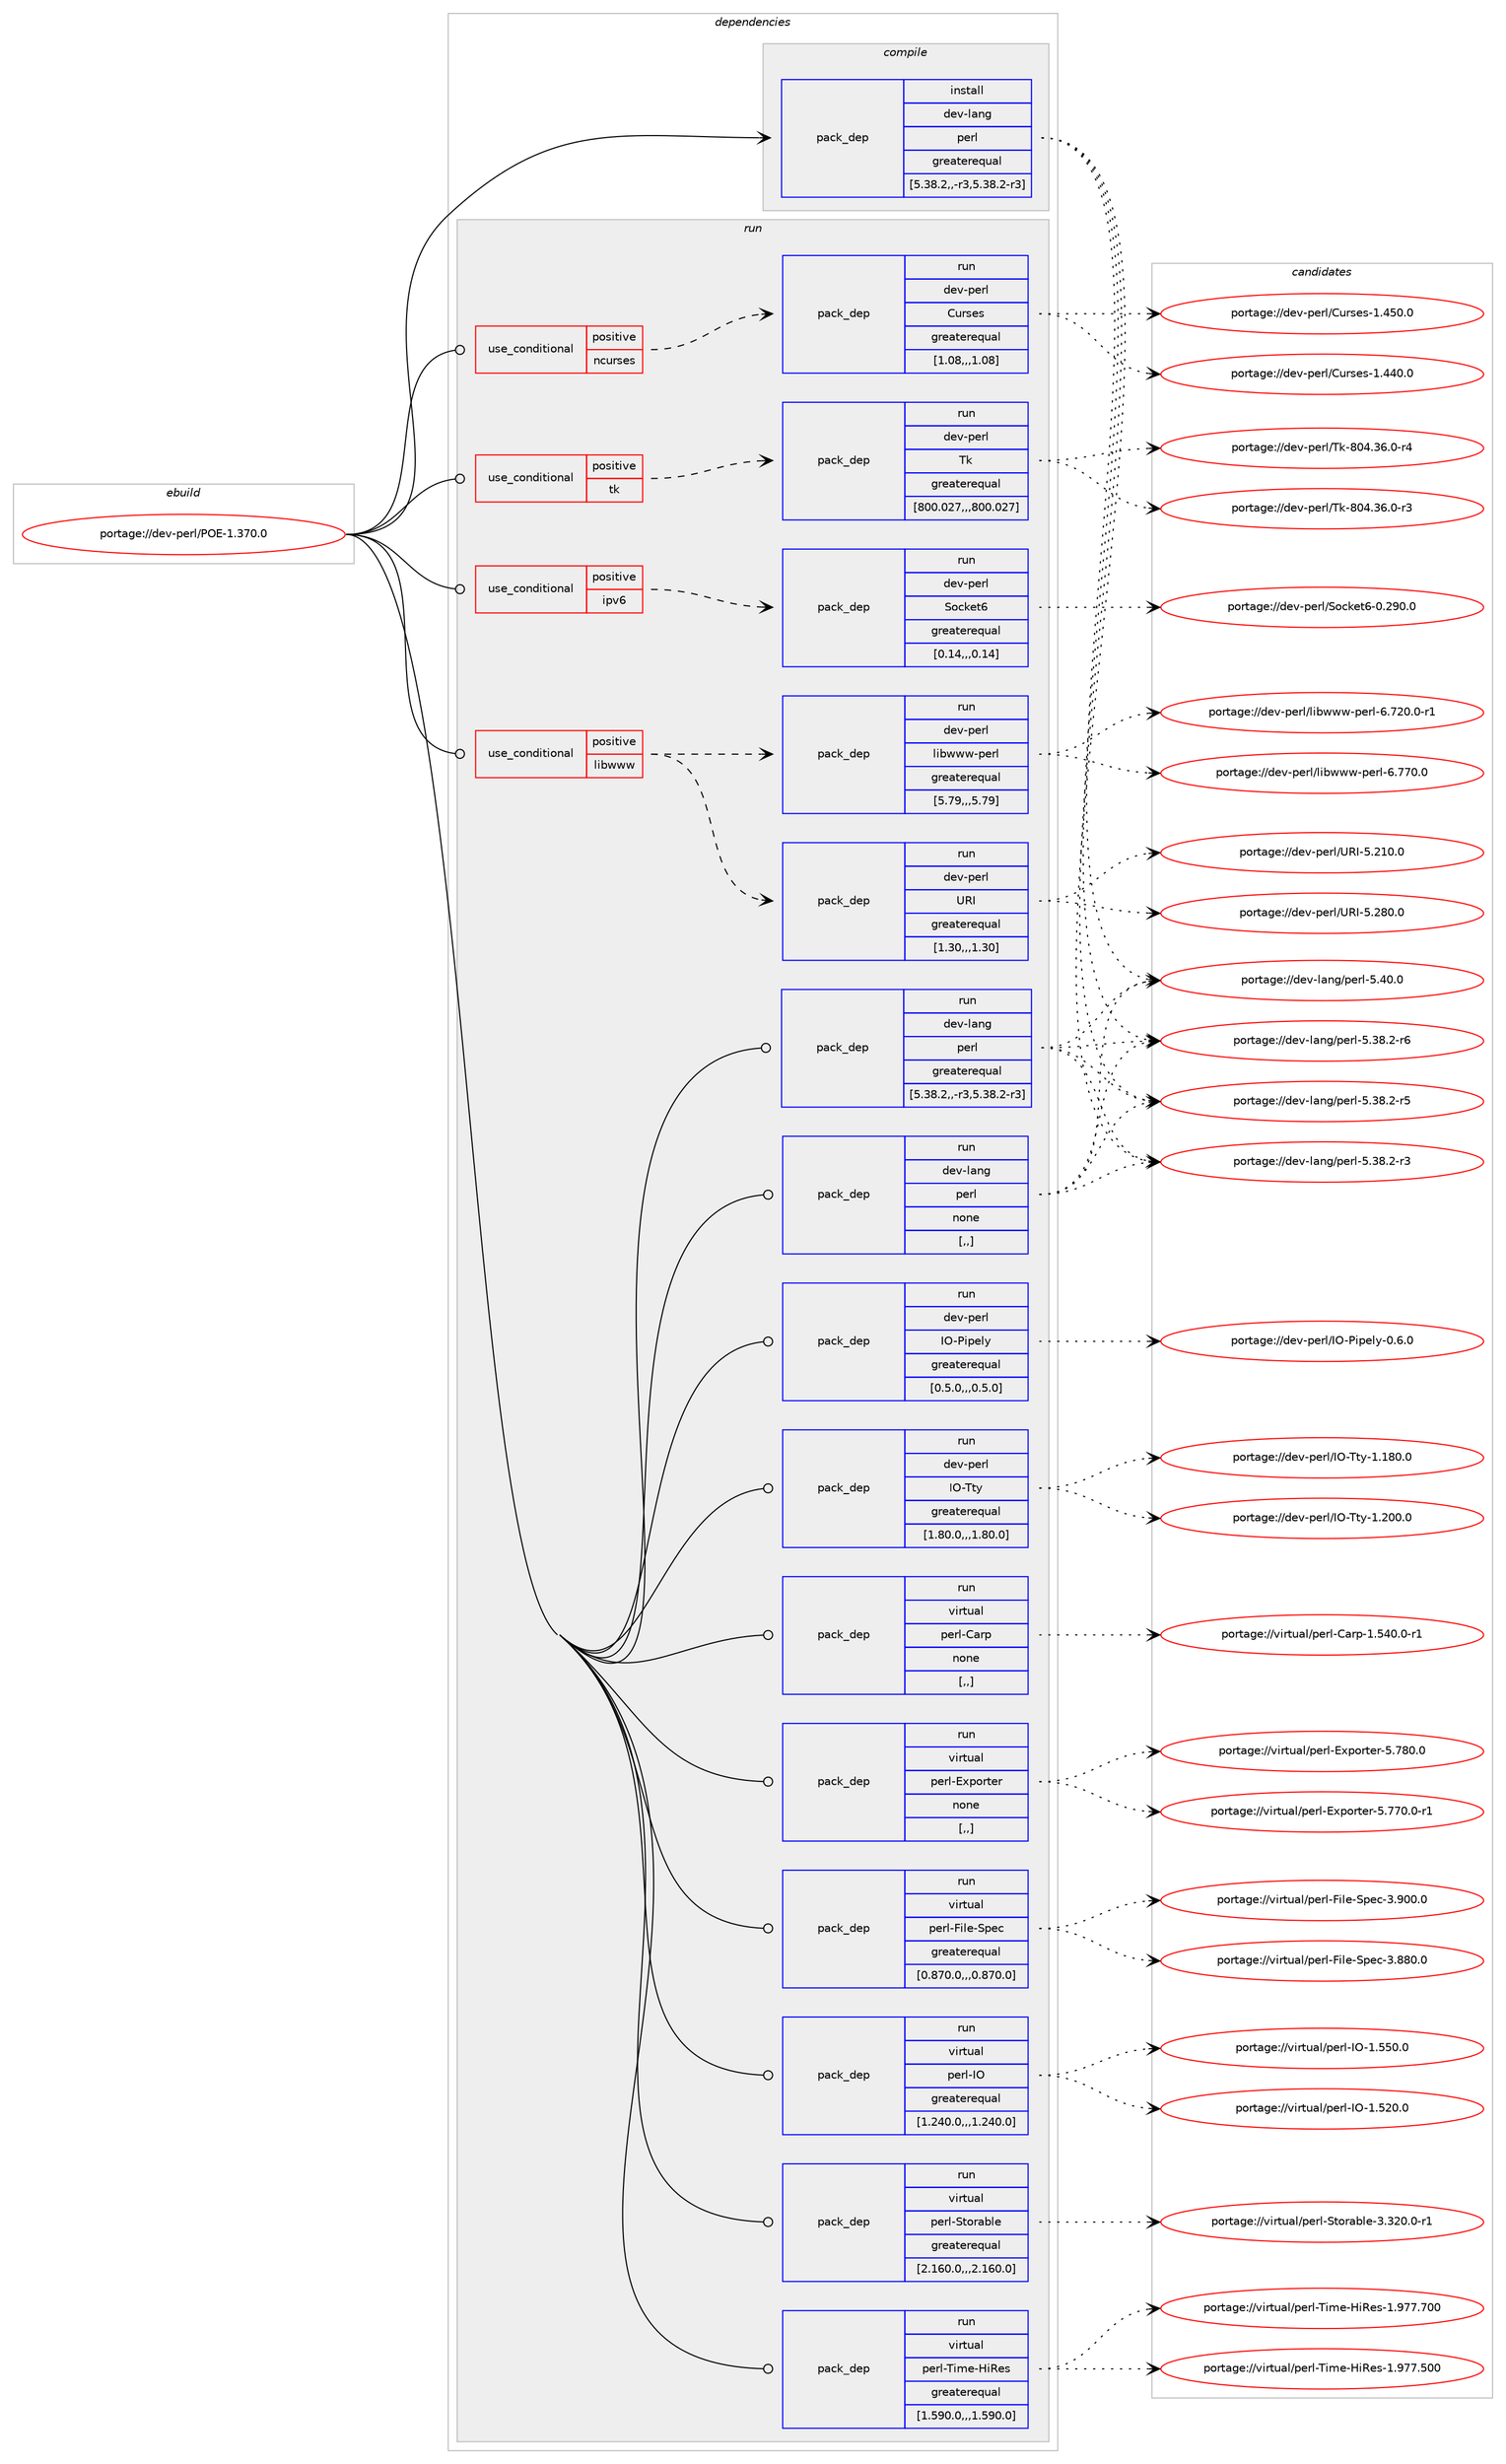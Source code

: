 digraph prolog {

# *************
# Graph options
# *************

newrank=true;
concentrate=true;
compound=true;
graph [rankdir=LR,fontname=Helvetica,fontsize=10,ranksep=1.5];#, ranksep=2.5, nodesep=0.2];
edge  [arrowhead=vee];
node  [fontname=Helvetica,fontsize=10];

# **********
# The ebuild
# **********

subgraph cluster_leftcol {
color=gray;
label=<<i>ebuild</i>>;
id [label="portage://dev-perl/POE-1.370.0", color=red, width=4, href="../dev-perl/POE-1.370.0.svg"];
}

# ****************
# The dependencies
# ****************

subgraph cluster_midcol {
color=gray;
label=<<i>dependencies</i>>;
subgraph cluster_compile {
fillcolor="#eeeeee";
style=filled;
label=<<i>compile</i>>;
subgraph pack103722 {
dependency134928 [label=<<TABLE BORDER="0" CELLBORDER="1" CELLSPACING="0" CELLPADDING="4" WIDTH="220"><TR><TD ROWSPAN="6" CELLPADDING="30">pack_dep</TD></TR><TR><TD WIDTH="110">install</TD></TR><TR><TD>dev-lang</TD></TR><TR><TD>perl</TD></TR><TR><TD>greaterequal</TD></TR><TR><TD>[5.38.2,,-r3,5.38.2-r3]</TD></TR></TABLE>>, shape=none, color=blue];
}
id:e -> dependency134928:w [weight=20,style="solid",arrowhead="vee"];
}
subgraph cluster_compileandrun {
fillcolor="#eeeeee";
style=filled;
label=<<i>compile and run</i>>;
}
subgraph cluster_run {
fillcolor="#eeeeee";
style=filled;
label=<<i>run</i>>;
subgraph cond29973 {
dependency134929 [label=<<TABLE BORDER="0" CELLBORDER="1" CELLSPACING="0" CELLPADDING="4"><TR><TD ROWSPAN="3" CELLPADDING="10">use_conditional</TD></TR><TR><TD>positive</TD></TR><TR><TD>ipv6</TD></TR></TABLE>>, shape=none, color=red];
subgraph pack103723 {
dependency134930 [label=<<TABLE BORDER="0" CELLBORDER="1" CELLSPACING="0" CELLPADDING="4" WIDTH="220"><TR><TD ROWSPAN="6" CELLPADDING="30">pack_dep</TD></TR><TR><TD WIDTH="110">run</TD></TR><TR><TD>dev-perl</TD></TR><TR><TD>Socket6</TD></TR><TR><TD>greaterequal</TD></TR><TR><TD>[0.14,,,0.14]</TD></TR></TABLE>>, shape=none, color=blue];
}
dependency134929:e -> dependency134930:w [weight=20,style="dashed",arrowhead="vee"];
}
id:e -> dependency134929:w [weight=20,style="solid",arrowhead="odot"];
subgraph cond29974 {
dependency134931 [label=<<TABLE BORDER="0" CELLBORDER="1" CELLSPACING="0" CELLPADDING="4"><TR><TD ROWSPAN="3" CELLPADDING="10">use_conditional</TD></TR><TR><TD>positive</TD></TR><TR><TD>libwww</TD></TR></TABLE>>, shape=none, color=red];
subgraph pack103724 {
dependency134932 [label=<<TABLE BORDER="0" CELLBORDER="1" CELLSPACING="0" CELLPADDING="4" WIDTH="220"><TR><TD ROWSPAN="6" CELLPADDING="30">pack_dep</TD></TR><TR><TD WIDTH="110">run</TD></TR><TR><TD>dev-perl</TD></TR><TR><TD>libwww-perl</TD></TR><TR><TD>greaterequal</TD></TR><TR><TD>[5.79,,,5.79]</TD></TR></TABLE>>, shape=none, color=blue];
}
dependency134931:e -> dependency134932:w [weight=20,style="dashed",arrowhead="vee"];
subgraph pack103725 {
dependency134933 [label=<<TABLE BORDER="0" CELLBORDER="1" CELLSPACING="0" CELLPADDING="4" WIDTH="220"><TR><TD ROWSPAN="6" CELLPADDING="30">pack_dep</TD></TR><TR><TD WIDTH="110">run</TD></TR><TR><TD>dev-perl</TD></TR><TR><TD>URI</TD></TR><TR><TD>greaterequal</TD></TR><TR><TD>[1.30,,,1.30]</TD></TR></TABLE>>, shape=none, color=blue];
}
dependency134931:e -> dependency134933:w [weight=20,style="dashed",arrowhead="vee"];
}
id:e -> dependency134931:w [weight=20,style="solid",arrowhead="odot"];
subgraph cond29975 {
dependency134934 [label=<<TABLE BORDER="0" CELLBORDER="1" CELLSPACING="0" CELLPADDING="4"><TR><TD ROWSPAN="3" CELLPADDING="10">use_conditional</TD></TR><TR><TD>positive</TD></TR><TR><TD>ncurses</TD></TR></TABLE>>, shape=none, color=red];
subgraph pack103726 {
dependency134935 [label=<<TABLE BORDER="0" CELLBORDER="1" CELLSPACING="0" CELLPADDING="4" WIDTH="220"><TR><TD ROWSPAN="6" CELLPADDING="30">pack_dep</TD></TR><TR><TD WIDTH="110">run</TD></TR><TR><TD>dev-perl</TD></TR><TR><TD>Curses</TD></TR><TR><TD>greaterequal</TD></TR><TR><TD>[1.08,,,1.08]</TD></TR></TABLE>>, shape=none, color=blue];
}
dependency134934:e -> dependency134935:w [weight=20,style="dashed",arrowhead="vee"];
}
id:e -> dependency134934:w [weight=20,style="solid",arrowhead="odot"];
subgraph cond29976 {
dependency134936 [label=<<TABLE BORDER="0" CELLBORDER="1" CELLSPACING="0" CELLPADDING="4"><TR><TD ROWSPAN="3" CELLPADDING="10">use_conditional</TD></TR><TR><TD>positive</TD></TR><TR><TD>tk</TD></TR></TABLE>>, shape=none, color=red];
subgraph pack103727 {
dependency134937 [label=<<TABLE BORDER="0" CELLBORDER="1" CELLSPACING="0" CELLPADDING="4" WIDTH="220"><TR><TD ROWSPAN="6" CELLPADDING="30">pack_dep</TD></TR><TR><TD WIDTH="110">run</TD></TR><TR><TD>dev-perl</TD></TR><TR><TD>Tk</TD></TR><TR><TD>greaterequal</TD></TR><TR><TD>[800.027,,,800.027]</TD></TR></TABLE>>, shape=none, color=blue];
}
dependency134936:e -> dependency134937:w [weight=20,style="dashed",arrowhead="vee"];
}
id:e -> dependency134936:w [weight=20,style="solid",arrowhead="odot"];
subgraph pack103728 {
dependency134938 [label=<<TABLE BORDER="0" CELLBORDER="1" CELLSPACING="0" CELLPADDING="4" WIDTH="220"><TR><TD ROWSPAN="6" CELLPADDING="30">pack_dep</TD></TR><TR><TD WIDTH="110">run</TD></TR><TR><TD>dev-lang</TD></TR><TR><TD>perl</TD></TR><TR><TD>greaterequal</TD></TR><TR><TD>[5.38.2,,-r3,5.38.2-r3]</TD></TR></TABLE>>, shape=none, color=blue];
}
id:e -> dependency134938:w [weight=20,style="solid",arrowhead="odot"];
subgraph pack103729 {
dependency134939 [label=<<TABLE BORDER="0" CELLBORDER="1" CELLSPACING="0" CELLPADDING="4" WIDTH="220"><TR><TD ROWSPAN="6" CELLPADDING="30">pack_dep</TD></TR><TR><TD WIDTH="110">run</TD></TR><TR><TD>dev-lang</TD></TR><TR><TD>perl</TD></TR><TR><TD>none</TD></TR><TR><TD>[,,]</TD></TR></TABLE>>, shape=none, color=blue];
}
id:e -> dependency134939:w [weight=20,style="solid",arrowhead="odot"];
subgraph pack103730 {
dependency134940 [label=<<TABLE BORDER="0" CELLBORDER="1" CELLSPACING="0" CELLPADDING="4" WIDTH="220"><TR><TD ROWSPAN="6" CELLPADDING="30">pack_dep</TD></TR><TR><TD WIDTH="110">run</TD></TR><TR><TD>dev-perl</TD></TR><TR><TD>IO-Pipely</TD></TR><TR><TD>greaterequal</TD></TR><TR><TD>[0.5.0,,,0.5.0]</TD></TR></TABLE>>, shape=none, color=blue];
}
id:e -> dependency134940:w [weight=20,style="solid",arrowhead="odot"];
subgraph pack103731 {
dependency134941 [label=<<TABLE BORDER="0" CELLBORDER="1" CELLSPACING="0" CELLPADDING="4" WIDTH="220"><TR><TD ROWSPAN="6" CELLPADDING="30">pack_dep</TD></TR><TR><TD WIDTH="110">run</TD></TR><TR><TD>dev-perl</TD></TR><TR><TD>IO-Tty</TD></TR><TR><TD>greaterequal</TD></TR><TR><TD>[1.80.0,,,1.80.0]</TD></TR></TABLE>>, shape=none, color=blue];
}
id:e -> dependency134941:w [weight=20,style="solid",arrowhead="odot"];
subgraph pack103732 {
dependency134942 [label=<<TABLE BORDER="0" CELLBORDER="1" CELLSPACING="0" CELLPADDING="4" WIDTH="220"><TR><TD ROWSPAN="6" CELLPADDING="30">pack_dep</TD></TR><TR><TD WIDTH="110">run</TD></TR><TR><TD>virtual</TD></TR><TR><TD>perl-Carp</TD></TR><TR><TD>none</TD></TR><TR><TD>[,,]</TD></TR></TABLE>>, shape=none, color=blue];
}
id:e -> dependency134942:w [weight=20,style="solid",arrowhead="odot"];
subgraph pack103733 {
dependency134943 [label=<<TABLE BORDER="0" CELLBORDER="1" CELLSPACING="0" CELLPADDING="4" WIDTH="220"><TR><TD ROWSPAN="6" CELLPADDING="30">pack_dep</TD></TR><TR><TD WIDTH="110">run</TD></TR><TR><TD>virtual</TD></TR><TR><TD>perl-Exporter</TD></TR><TR><TD>none</TD></TR><TR><TD>[,,]</TD></TR></TABLE>>, shape=none, color=blue];
}
id:e -> dependency134943:w [weight=20,style="solid",arrowhead="odot"];
subgraph pack103734 {
dependency134944 [label=<<TABLE BORDER="0" CELLBORDER="1" CELLSPACING="0" CELLPADDING="4" WIDTH="220"><TR><TD ROWSPAN="6" CELLPADDING="30">pack_dep</TD></TR><TR><TD WIDTH="110">run</TD></TR><TR><TD>virtual</TD></TR><TR><TD>perl-File-Spec</TD></TR><TR><TD>greaterequal</TD></TR><TR><TD>[0.870.0,,,0.870.0]</TD></TR></TABLE>>, shape=none, color=blue];
}
id:e -> dependency134944:w [weight=20,style="solid",arrowhead="odot"];
subgraph pack103735 {
dependency134945 [label=<<TABLE BORDER="0" CELLBORDER="1" CELLSPACING="0" CELLPADDING="4" WIDTH="220"><TR><TD ROWSPAN="6" CELLPADDING="30">pack_dep</TD></TR><TR><TD WIDTH="110">run</TD></TR><TR><TD>virtual</TD></TR><TR><TD>perl-IO</TD></TR><TR><TD>greaterequal</TD></TR><TR><TD>[1.240.0,,,1.240.0]</TD></TR></TABLE>>, shape=none, color=blue];
}
id:e -> dependency134945:w [weight=20,style="solid",arrowhead="odot"];
subgraph pack103736 {
dependency134946 [label=<<TABLE BORDER="0" CELLBORDER="1" CELLSPACING="0" CELLPADDING="4" WIDTH="220"><TR><TD ROWSPAN="6" CELLPADDING="30">pack_dep</TD></TR><TR><TD WIDTH="110">run</TD></TR><TR><TD>virtual</TD></TR><TR><TD>perl-Storable</TD></TR><TR><TD>greaterequal</TD></TR><TR><TD>[2.160.0,,,2.160.0]</TD></TR></TABLE>>, shape=none, color=blue];
}
id:e -> dependency134946:w [weight=20,style="solid",arrowhead="odot"];
subgraph pack103737 {
dependency134947 [label=<<TABLE BORDER="0" CELLBORDER="1" CELLSPACING="0" CELLPADDING="4" WIDTH="220"><TR><TD ROWSPAN="6" CELLPADDING="30">pack_dep</TD></TR><TR><TD WIDTH="110">run</TD></TR><TR><TD>virtual</TD></TR><TR><TD>perl-Time-HiRes</TD></TR><TR><TD>greaterequal</TD></TR><TR><TD>[1.590.0,,,1.590.0]</TD></TR></TABLE>>, shape=none, color=blue];
}
id:e -> dependency134947:w [weight=20,style="solid",arrowhead="odot"];
}
}

# **************
# The candidates
# **************

subgraph cluster_choices {
rank=same;
color=gray;
label=<<i>candidates</i>>;

subgraph choice103722 {
color=black;
nodesep=1;
choice10010111845108971101034711210111410845534652484648 [label="portage://dev-lang/perl-5.40.0", color=red, width=4,href="../dev-lang/perl-5.40.0.svg"];
choice100101118451089711010347112101114108455346515646504511454 [label="portage://dev-lang/perl-5.38.2-r6", color=red, width=4,href="../dev-lang/perl-5.38.2-r6.svg"];
choice100101118451089711010347112101114108455346515646504511453 [label="portage://dev-lang/perl-5.38.2-r5", color=red, width=4,href="../dev-lang/perl-5.38.2-r5.svg"];
choice100101118451089711010347112101114108455346515646504511451 [label="portage://dev-lang/perl-5.38.2-r3", color=red, width=4,href="../dev-lang/perl-5.38.2-r3.svg"];
dependency134928:e -> choice10010111845108971101034711210111410845534652484648:w [style=dotted,weight="100"];
dependency134928:e -> choice100101118451089711010347112101114108455346515646504511454:w [style=dotted,weight="100"];
dependency134928:e -> choice100101118451089711010347112101114108455346515646504511453:w [style=dotted,weight="100"];
dependency134928:e -> choice100101118451089711010347112101114108455346515646504511451:w [style=dotted,weight="100"];
}
subgraph choice103723 {
color=black;
nodesep=1;
choice10010111845112101114108478311199107101116544548465057484648 [label="portage://dev-perl/Socket6-0.290.0", color=red, width=4,href="../dev-perl/Socket6-0.290.0.svg"];
dependency134930:e -> choice10010111845112101114108478311199107101116544548465057484648:w [style=dotted,weight="100"];
}
subgraph choice103724 {
color=black;
nodesep=1;
choice100101118451121011141084710810598119119119451121011141084554465555484648 [label="portage://dev-perl/libwww-perl-6.770.0", color=red, width=4,href="../dev-perl/libwww-perl-6.770.0.svg"];
choice1001011184511210111410847108105981191191194511210111410845544655504846484511449 [label="portage://dev-perl/libwww-perl-6.720.0-r1", color=red, width=4,href="../dev-perl/libwww-perl-6.720.0-r1.svg"];
dependency134932:e -> choice100101118451121011141084710810598119119119451121011141084554465555484648:w [style=dotted,weight="100"];
dependency134932:e -> choice1001011184511210111410847108105981191191194511210111410845544655504846484511449:w [style=dotted,weight="100"];
}
subgraph choice103725 {
color=black;
nodesep=1;
choice10010111845112101114108478582734553465056484648 [label="portage://dev-perl/URI-5.280.0", color=red, width=4,href="../dev-perl/URI-5.280.0.svg"];
choice10010111845112101114108478582734553465049484648 [label="portage://dev-perl/URI-5.210.0", color=red, width=4,href="../dev-perl/URI-5.210.0.svg"];
dependency134933:e -> choice10010111845112101114108478582734553465056484648:w [style=dotted,weight="100"];
dependency134933:e -> choice10010111845112101114108478582734553465049484648:w [style=dotted,weight="100"];
}
subgraph choice103726 {
color=black;
nodesep=1;
choice1001011184511210111410847671171141151011154549465253484648 [label="portage://dev-perl/Curses-1.450.0", color=red, width=4,href="../dev-perl/Curses-1.450.0.svg"];
choice1001011184511210111410847671171141151011154549465252484648 [label="portage://dev-perl/Curses-1.440.0", color=red, width=4,href="../dev-perl/Curses-1.440.0.svg"];
dependency134935:e -> choice1001011184511210111410847671171141151011154549465253484648:w [style=dotted,weight="100"];
dependency134935:e -> choice1001011184511210111410847671171141151011154549465252484648:w [style=dotted,weight="100"];
}
subgraph choice103727 {
color=black;
nodesep=1;
choice1001011184511210111410847841074556485246515446484511452 [label="portage://dev-perl/Tk-804.36.0-r4", color=red, width=4,href="../dev-perl/Tk-804.36.0-r4.svg"];
choice1001011184511210111410847841074556485246515446484511451 [label="portage://dev-perl/Tk-804.36.0-r3", color=red, width=4,href="../dev-perl/Tk-804.36.0-r3.svg"];
dependency134937:e -> choice1001011184511210111410847841074556485246515446484511452:w [style=dotted,weight="100"];
dependency134937:e -> choice1001011184511210111410847841074556485246515446484511451:w [style=dotted,weight="100"];
}
subgraph choice103728 {
color=black;
nodesep=1;
choice10010111845108971101034711210111410845534652484648 [label="portage://dev-lang/perl-5.40.0", color=red, width=4,href="../dev-lang/perl-5.40.0.svg"];
choice100101118451089711010347112101114108455346515646504511454 [label="portage://dev-lang/perl-5.38.2-r6", color=red, width=4,href="../dev-lang/perl-5.38.2-r6.svg"];
choice100101118451089711010347112101114108455346515646504511453 [label="portage://dev-lang/perl-5.38.2-r5", color=red, width=4,href="../dev-lang/perl-5.38.2-r5.svg"];
choice100101118451089711010347112101114108455346515646504511451 [label="portage://dev-lang/perl-5.38.2-r3", color=red, width=4,href="../dev-lang/perl-5.38.2-r3.svg"];
dependency134938:e -> choice10010111845108971101034711210111410845534652484648:w [style=dotted,weight="100"];
dependency134938:e -> choice100101118451089711010347112101114108455346515646504511454:w [style=dotted,weight="100"];
dependency134938:e -> choice100101118451089711010347112101114108455346515646504511453:w [style=dotted,weight="100"];
dependency134938:e -> choice100101118451089711010347112101114108455346515646504511451:w [style=dotted,weight="100"];
}
subgraph choice103729 {
color=black;
nodesep=1;
choice10010111845108971101034711210111410845534652484648 [label="portage://dev-lang/perl-5.40.0", color=red, width=4,href="../dev-lang/perl-5.40.0.svg"];
choice100101118451089711010347112101114108455346515646504511454 [label="portage://dev-lang/perl-5.38.2-r6", color=red, width=4,href="../dev-lang/perl-5.38.2-r6.svg"];
choice100101118451089711010347112101114108455346515646504511453 [label="portage://dev-lang/perl-5.38.2-r5", color=red, width=4,href="../dev-lang/perl-5.38.2-r5.svg"];
choice100101118451089711010347112101114108455346515646504511451 [label="portage://dev-lang/perl-5.38.2-r3", color=red, width=4,href="../dev-lang/perl-5.38.2-r3.svg"];
dependency134939:e -> choice10010111845108971101034711210111410845534652484648:w [style=dotted,weight="100"];
dependency134939:e -> choice100101118451089711010347112101114108455346515646504511454:w [style=dotted,weight="100"];
dependency134939:e -> choice100101118451089711010347112101114108455346515646504511453:w [style=dotted,weight="100"];
dependency134939:e -> choice100101118451089711010347112101114108455346515646504511451:w [style=dotted,weight="100"];
}
subgraph choice103730 {
color=black;
nodesep=1;
choice100101118451121011141084773794580105112101108121454846544648 [label="portage://dev-perl/IO-Pipely-0.6.0", color=red, width=4,href="../dev-perl/IO-Pipely-0.6.0.svg"];
dependency134940:e -> choice100101118451121011141084773794580105112101108121454846544648:w [style=dotted,weight="100"];
}
subgraph choice103731 {
color=black;
nodesep=1;
choice1001011184511210111410847737945841161214549465048484648 [label="portage://dev-perl/IO-Tty-1.200.0", color=red, width=4,href="../dev-perl/IO-Tty-1.200.0.svg"];
choice1001011184511210111410847737945841161214549464956484648 [label="portage://dev-perl/IO-Tty-1.180.0", color=red, width=4,href="../dev-perl/IO-Tty-1.180.0.svg"];
dependency134941:e -> choice1001011184511210111410847737945841161214549465048484648:w [style=dotted,weight="100"];
dependency134941:e -> choice1001011184511210111410847737945841161214549464956484648:w [style=dotted,weight="100"];
}
subgraph choice103732 {
color=black;
nodesep=1;
choice118105114116117971084711210111410845679711411245494653524846484511449 [label="portage://virtual/perl-Carp-1.540.0-r1", color=red, width=4,href="../virtual/perl-Carp-1.540.0-r1.svg"];
dependency134942:e -> choice118105114116117971084711210111410845679711411245494653524846484511449:w [style=dotted,weight="100"];
}
subgraph choice103733 {
color=black;
nodesep=1;
choice118105114116117971084711210111410845691201121111141161011144553465556484648 [label="portage://virtual/perl-Exporter-5.780.0", color=red, width=4,href="../virtual/perl-Exporter-5.780.0.svg"];
choice1181051141161179710847112101114108456912011211111411610111445534655554846484511449 [label="portage://virtual/perl-Exporter-5.770.0-r1", color=red, width=4,href="../virtual/perl-Exporter-5.770.0-r1.svg"];
dependency134943:e -> choice118105114116117971084711210111410845691201121111141161011144553465556484648:w [style=dotted,weight="100"];
dependency134943:e -> choice1181051141161179710847112101114108456912011211111411610111445534655554846484511449:w [style=dotted,weight="100"];
}
subgraph choice103734 {
color=black;
nodesep=1;
choice118105114116117971084711210111410845701051081014583112101994551465748484648 [label="portage://virtual/perl-File-Spec-3.900.0", color=red, width=4,href="../virtual/perl-File-Spec-3.900.0.svg"];
choice118105114116117971084711210111410845701051081014583112101994551465656484648 [label="portage://virtual/perl-File-Spec-3.880.0", color=red, width=4,href="../virtual/perl-File-Spec-3.880.0.svg"];
dependency134944:e -> choice118105114116117971084711210111410845701051081014583112101994551465748484648:w [style=dotted,weight="100"];
dependency134944:e -> choice118105114116117971084711210111410845701051081014583112101994551465656484648:w [style=dotted,weight="100"];
}
subgraph choice103735 {
color=black;
nodesep=1;
choice11810511411611797108471121011141084573794549465353484648 [label="portage://virtual/perl-IO-1.550.0", color=red, width=4,href="../virtual/perl-IO-1.550.0.svg"];
choice11810511411611797108471121011141084573794549465350484648 [label="portage://virtual/perl-IO-1.520.0", color=red, width=4,href="../virtual/perl-IO-1.520.0.svg"];
dependency134945:e -> choice11810511411611797108471121011141084573794549465353484648:w [style=dotted,weight="100"];
dependency134945:e -> choice11810511411611797108471121011141084573794549465350484648:w [style=dotted,weight="100"];
}
subgraph choice103736 {
color=black;
nodesep=1;
choice11810511411611797108471121011141084583116111114979810810145514651504846484511449 [label="portage://virtual/perl-Storable-3.320.0-r1", color=red, width=4,href="../virtual/perl-Storable-3.320.0-r1.svg"];
dependency134946:e -> choice11810511411611797108471121011141084583116111114979810810145514651504846484511449:w [style=dotted,weight="100"];
}
subgraph choice103737 {
color=black;
nodesep=1;
choice1181051141161179710847112101114108458410510910145721058210111545494657555546554848 [label="portage://virtual/perl-Time-HiRes-1.977.700", color=red, width=4,href="../virtual/perl-Time-HiRes-1.977.700.svg"];
choice1181051141161179710847112101114108458410510910145721058210111545494657555546534848 [label="portage://virtual/perl-Time-HiRes-1.977.500", color=red, width=4,href="../virtual/perl-Time-HiRes-1.977.500.svg"];
dependency134947:e -> choice1181051141161179710847112101114108458410510910145721058210111545494657555546554848:w [style=dotted,weight="100"];
dependency134947:e -> choice1181051141161179710847112101114108458410510910145721058210111545494657555546534848:w [style=dotted,weight="100"];
}
}

}
